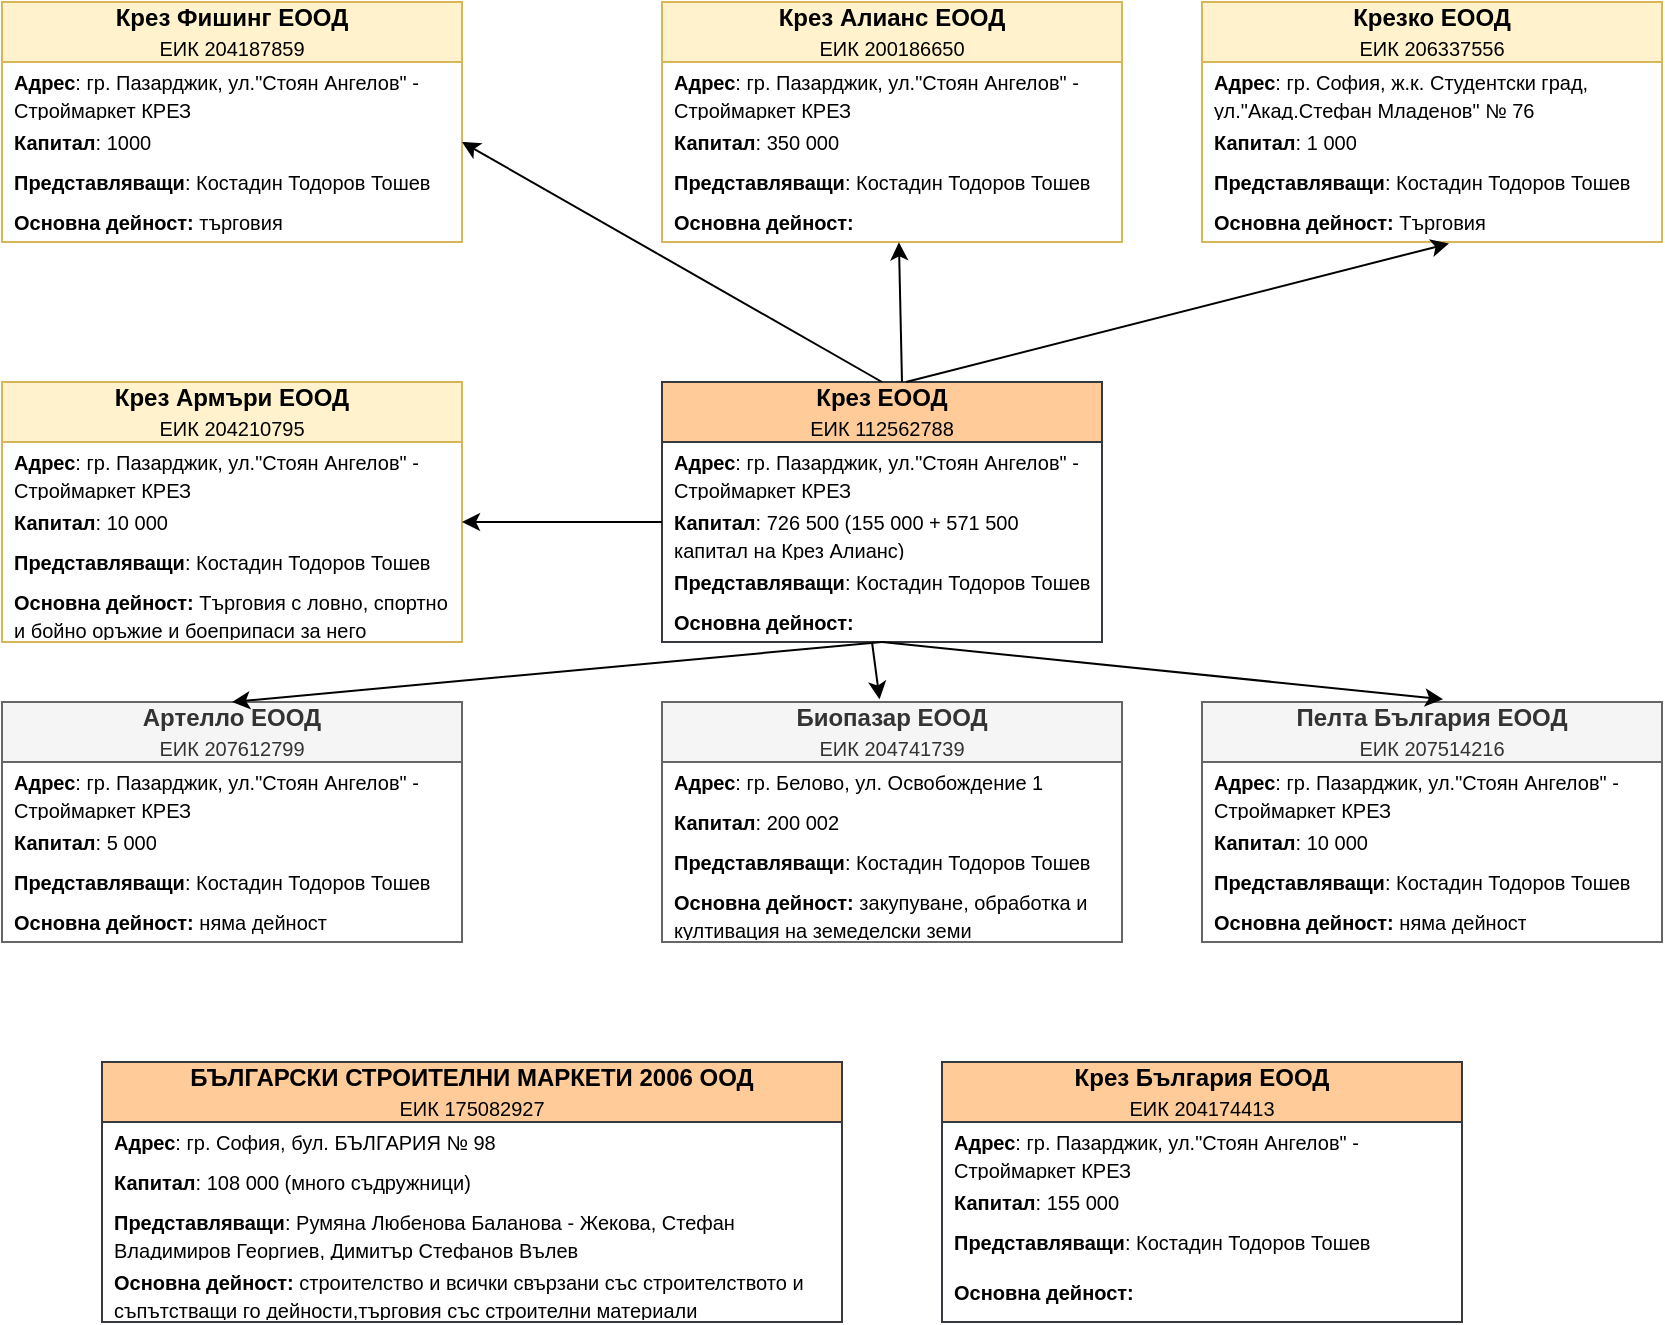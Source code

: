 <mxfile version="26.1.1">
  <diagram name="Page-1" id="stBWmDPy4Tt8ZAz3WzSM">
    <mxGraphModel dx="1141" dy="1794" grid="1" gridSize="10" guides="1" tooltips="1" connect="1" arrows="1" fold="1" page="1" pageScale="1" pageWidth="850" pageHeight="1100" math="0" shadow="0">
      <root>
        <mxCell id="0" />
        <mxCell id="1" parent="0" />
        <mxCell id="3y04S-a0-anMxjT8K6NH-4" value="&lt;font&gt;&lt;font style=&quot;&quot;&gt;&lt;b style=&quot;&quot;&gt;Крез ЕООД &lt;/b&gt;&lt;/font&gt;&lt;br&gt;&lt;font style=&quot;font-size: 10px;&quot;&gt;ЕИК&amp;nbsp;112562788&lt;/font&gt;&lt;/font&gt;" style="swimlane;fontStyle=0;childLayout=stackLayout;horizontal=1;startSize=30;horizontalStack=0;resizeParent=1;resizeParentMax=0;resizeLast=0;collapsible=1;marginBottom=0;whiteSpace=wrap;html=1;fillColor=#ffcc99;strokeColor=#36393d;" vertex="1" parent="1">
          <mxGeometry x="340" width="220" height="130" as="geometry" />
        </mxCell>
        <mxCell id="3y04S-a0-anMxjT8K6NH-5" value="&lt;font style=&quot;font-size: 10px;&quot;&gt;&lt;b&gt;Адрес&lt;/b&gt;:&amp;nbsp;&lt;span style=&quot;background-color: transparent;&quot;&gt;гр. Пазарджик,&amp;nbsp;&lt;/span&gt;&lt;span style=&quot;background-color: transparent; color: light-dark(rgb(0, 0, 0), rgb(255, 255, 255));&quot;&gt;ул.&quot;Стоян Ангелов&quot; - Строймаркет КРЕЗ&lt;/span&gt;&lt;/font&gt;" style="text;strokeColor=none;fillColor=none;align=left;verticalAlign=middle;spacingLeft=4;spacingRight=4;overflow=hidden;points=[[0,0.5],[1,0.5]];portConstraint=eastwest;rotatable=0;whiteSpace=wrap;html=1;" vertex="1" parent="3y04S-a0-anMxjT8K6NH-4">
          <mxGeometry y="30" width="220" height="30" as="geometry" />
        </mxCell>
        <mxCell id="3y04S-a0-anMxjT8K6NH-6" value="&lt;font style=&quot;font-size: 10px;&quot;&gt;&lt;b&gt;Капитал&lt;/b&gt;:&amp;nbsp;726 500 (155 000 + 571 500 капитал на Крез Алианс)&lt;/font&gt;" style="text;strokeColor=none;fillColor=none;align=left;verticalAlign=middle;spacingLeft=4;spacingRight=4;overflow=hidden;points=[[0,0.5],[1,0.5]];portConstraint=eastwest;rotatable=0;whiteSpace=wrap;html=1;" vertex="1" parent="3y04S-a0-anMxjT8K6NH-4">
          <mxGeometry y="60" width="220" height="30" as="geometry" />
        </mxCell>
        <mxCell id="3y04S-a0-anMxjT8K6NH-7" value="&lt;font style=&quot;font-size: 10px;&quot;&gt;&lt;b&gt;Представляващи&lt;/b&gt;:&amp;nbsp;Костадин Тодоров Тошев&lt;/font&gt;" style="text;strokeColor=none;fillColor=none;align=left;verticalAlign=middle;spacingLeft=4;spacingRight=4;overflow=hidden;points=[[0,0.5],[1,0.5]];portConstraint=eastwest;rotatable=0;whiteSpace=wrap;html=1;" vertex="1" parent="3y04S-a0-anMxjT8K6NH-4">
          <mxGeometry y="90" width="220" height="20" as="geometry" />
        </mxCell>
        <mxCell id="3y04S-a0-anMxjT8K6NH-8" value="&lt;font style=&quot;font-size: 10px;&quot;&gt;&lt;b&gt;Основна дейност:&lt;/b&gt;&lt;/font&gt;" style="text;strokeColor=none;fillColor=none;align=left;verticalAlign=middle;spacingLeft=4;spacingRight=4;overflow=hidden;points=[[0,0.5],[1,0.5]];portConstraint=eastwest;rotatable=0;whiteSpace=wrap;html=1;" vertex="1" parent="3y04S-a0-anMxjT8K6NH-4">
          <mxGeometry y="110" width="220" height="20" as="geometry" />
        </mxCell>
        <mxCell id="3y04S-a0-anMxjT8K6NH-24" value="&lt;font&gt;&lt;b&gt;Крез Армъри ЕООД&lt;/b&gt;&lt;br&gt;&lt;font style=&quot;font-size: 10px;&quot;&gt;ЕИК&amp;nbsp;204210795&lt;/font&gt;&lt;/font&gt;" style="swimlane;fontStyle=0;childLayout=stackLayout;horizontal=1;startSize=30;horizontalStack=0;resizeParent=1;resizeParentMax=0;resizeLast=0;collapsible=1;marginBottom=0;whiteSpace=wrap;html=1;fillColor=#fff2cc;strokeColor=#d6b656;" vertex="1" parent="1">
          <mxGeometry x="10" width="230" height="130" as="geometry" />
        </mxCell>
        <mxCell id="3y04S-a0-anMxjT8K6NH-25" value="&lt;font style=&quot;font-size: 10px;&quot;&gt;&lt;b&gt;Адрес&lt;/b&gt;:&amp;nbsp;&lt;span style=&quot;background-color: transparent;&quot;&gt;гр. Пазарджик,&amp;nbsp;&lt;/span&gt;&lt;span style=&quot;background-color: transparent; color: light-dark(rgb(0, 0, 0), rgb(255, 255, 255));&quot;&gt;ул.&quot;Стоян Ангелов&quot; - Строймаркет КРЕЗ&lt;/span&gt;&lt;/font&gt;" style="text;strokeColor=none;fillColor=none;align=left;verticalAlign=middle;spacingLeft=4;spacingRight=4;overflow=hidden;points=[[0,0.5],[1,0.5]];portConstraint=eastwest;rotatable=0;whiteSpace=wrap;html=1;" vertex="1" parent="3y04S-a0-anMxjT8K6NH-24">
          <mxGeometry y="30" width="230" height="30" as="geometry" />
        </mxCell>
        <mxCell id="3y04S-a0-anMxjT8K6NH-26" value="&lt;font style=&quot;font-size: 10px;&quot;&gt;&lt;b&gt;Капитал&lt;/b&gt;: 10 000&lt;/font&gt;" style="text;strokeColor=none;fillColor=none;align=left;verticalAlign=middle;spacingLeft=4;spacingRight=4;overflow=hidden;points=[[0,0.5],[1,0.5]];portConstraint=eastwest;rotatable=0;whiteSpace=wrap;html=1;" vertex="1" parent="3y04S-a0-anMxjT8K6NH-24">
          <mxGeometry y="60" width="230" height="20" as="geometry" />
        </mxCell>
        <mxCell id="3y04S-a0-anMxjT8K6NH-27" value="&lt;font style=&quot;font-size: 10px;&quot;&gt;&lt;b&gt;Представляващи&lt;/b&gt;:&amp;nbsp;Костадин Тодоров Тошев&lt;/font&gt;" style="text;strokeColor=none;fillColor=none;align=left;verticalAlign=middle;spacingLeft=4;spacingRight=4;overflow=hidden;points=[[0,0.5],[1,0.5]];portConstraint=eastwest;rotatable=0;whiteSpace=wrap;html=1;" vertex="1" parent="3y04S-a0-anMxjT8K6NH-24">
          <mxGeometry y="80" width="230" height="20" as="geometry" />
        </mxCell>
        <mxCell id="3y04S-a0-anMxjT8K6NH-28" value="&lt;font style=&quot;font-size: 10px;&quot;&gt;&lt;b&gt;Основна дейност:&lt;/b&gt;&amp;nbsp;&lt;/font&gt;&lt;span style=&quot;font-size: 10px;&quot;&gt;Търговия с ловно, спортно и бойно оръжие и боеприпаси за него&lt;/span&gt;" style="text;strokeColor=none;fillColor=none;align=left;verticalAlign=middle;spacingLeft=4;spacingRight=4;overflow=hidden;points=[[0,0.5],[1,0.5]];portConstraint=eastwest;rotatable=0;whiteSpace=wrap;html=1;" vertex="1" parent="3y04S-a0-anMxjT8K6NH-24">
          <mxGeometry y="100" width="230" height="30" as="geometry" />
        </mxCell>
        <mxCell id="3y04S-a0-anMxjT8K6NH-30" value="" style="endArrow=classic;html=1;rounded=0;exitX=0;exitY=0.333;exitDx=0;exitDy=0;exitPerimeter=0;entryX=1;entryY=0.5;entryDx=0;entryDy=0;" edge="1" parent="1" source="3y04S-a0-anMxjT8K6NH-6" target="3y04S-a0-anMxjT8K6NH-26">
          <mxGeometry width="50" height="50" relative="1" as="geometry">
            <mxPoint x="140" y="275" as="sourcePoint" />
            <mxPoint x="140" y="315" as="targetPoint" />
          </mxGeometry>
        </mxCell>
        <mxCell id="3y04S-a0-anMxjT8K6NH-31" value="&lt;font&gt;&lt;b&gt;Крез Фишинг ЕООД&lt;/b&gt;&lt;br&gt;&lt;font style=&quot;font-size: 10px;&quot;&gt;ЕИК&amp;nbsp;204187859&lt;/font&gt;&lt;/font&gt;" style="swimlane;fontStyle=0;childLayout=stackLayout;horizontal=1;startSize=30;horizontalStack=0;resizeParent=1;resizeParentMax=0;resizeLast=0;collapsible=1;marginBottom=0;whiteSpace=wrap;html=1;fillColor=#fff2cc;strokeColor=#d6b656;" vertex="1" parent="1">
          <mxGeometry x="10" y="-190" width="230" height="120" as="geometry" />
        </mxCell>
        <mxCell id="3y04S-a0-anMxjT8K6NH-32" value="&lt;font style=&quot;font-size: 10px;&quot;&gt;&lt;b&gt;Адрес&lt;/b&gt;:&amp;nbsp;&lt;span style=&quot;background-color: transparent;&quot;&gt;гр. Пазарджик,&amp;nbsp;&lt;/span&gt;&lt;span style=&quot;background-color: transparent; color: light-dark(rgb(0, 0, 0), rgb(255, 255, 255));&quot;&gt;ул.&quot;Стоян Ангелов&quot; - Строймаркет КРЕЗ&lt;/span&gt;&lt;/font&gt;" style="text;strokeColor=none;fillColor=none;align=left;verticalAlign=middle;spacingLeft=4;spacingRight=4;overflow=hidden;points=[[0,0.5],[1,0.5]];portConstraint=eastwest;rotatable=0;whiteSpace=wrap;html=1;" vertex="1" parent="3y04S-a0-anMxjT8K6NH-31">
          <mxGeometry y="30" width="230" height="30" as="geometry" />
        </mxCell>
        <mxCell id="3y04S-a0-anMxjT8K6NH-33" value="&lt;font style=&quot;font-size: 10px;&quot;&gt;&lt;b&gt;Капитал&lt;/b&gt;: 1000&lt;/font&gt;" style="text;strokeColor=none;fillColor=none;align=left;verticalAlign=middle;spacingLeft=4;spacingRight=4;overflow=hidden;points=[[0,0.5],[1,0.5]];portConstraint=eastwest;rotatable=0;whiteSpace=wrap;html=1;" vertex="1" parent="3y04S-a0-anMxjT8K6NH-31">
          <mxGeometry y="60" width="230" height="20" as="geometry" />
        </mxCell>
        <mxCell id="3y04S-a0-anMxjT8K6NH-34" value="&lt;font style=&quot;font-size: 10px;&quot;&gt;&lt;b&gt;Представляващи&lt;/b&gt;:&amp;nbsp;Костадин Тодоров Тошев&lt;/font&gt;" style="text;strokeColor=none;fillColor=none;align=left;verticalAlign=middle;spacingLeft=4;spacingRight=4;overflow=hidden;points=[[0,0.5],[1,0.5]];portConstraint=eastwest;rotatable=0;whiteSpace=wrap;html=1;" vertex="1" parent="3y04S-a0-anMxjT8K6NH-31">
          <mxGeometry y="80" width="230" height="20" as="geometry" />
        </mxCell>
        <mxCell id="3y04S-a0-anMxjT8K6NH-35" value="&lt;font style=&quot;font-size: 10px;&quot;&gt;&lt;b&gt;Основна дейност:&lt;/b&gt;&amp;nbsp;търговия&lt;/font&gt;" style="text;strokeColor=none;fillColor=none;align=left;verticalAlign=middle;spacingLeft=4;spacingRight=4;overflow=hidden;points=[[0,0.5],[1,0.5]];portConstraint=eastwest;rotatable=0;whiteSpace=wrap;html=1;" vertex="1" parent="3y04S-a0-anMxjT8K6NH-31">
          <mxGeometry y="100" width="230" height="20" as="geometry" />
        </mxCell>
        <mxCell id="3y04S-a0-anMxjT8K6NH-36" value="" style="endArrow=classic;html=1;rounded=0;exitX=0.5;exitY=0;exitDx=0;exitDy=0;entryX=1;entryY=0.5;entryDx=0;entryDy=0;" edge="1" parent="1" source="3y04S-a0-anMxjT8K6NH-4" target="3y04S-a0-anMxjT8K6NH-33">
          <mxGeometry width="50" height="50" relative="1" as="geometry">
            <mxPoint x="450" y="-50" as="sourcePoint" />
            <mxPoint x="350" y="-50" as="targetPoint" />
          </mxGeometry>
        </mxCell>
        <mxCell id="3y04S-a0-anMxjT8K6NH-37" value="&lt;font&gt;&lt;b&gt;Крез Алианс ЕООД&lt;/b&gt;&lt;br&gt;&lt;font style=&quot;font-size: 10px;&quot;&gt;ЕИК&amp;nbsp;200186650&lt;/font&gt;&lt;/font&gt;" style="swimlane;fontStyle=0;childLayout=stackLayout;horizontal=1;startSize=30;horizontalStack=0;resizeParent=1;resizeParentMax=0;resizeLast=0;collapsible=1;marginBottom=0;whiteSpace=wrap;html=1;fillColor=#fff2cc;strokeColor=#d6b656;" vertex="1" parent="1">
          <mxGeometry x="340" y="-190" width="230" height="120" as="geometry" />
        </mxCell>
        <mxCell id="3y04S-a0-anMxjT8K6NH-38" value="&lt;font style=&quot;font-size: 10px;&quot;&gt;&lt;b&gt;Адрес&lt;/b&gt;:&amp;nbsp;&lt;span style=&quot;background-color: transparent;&quot;&gt;гр. Пазарджик,&amp;nbsp;&lt;/span&gt;&lt;span style=&quot;background-color: transparent; color: light-dark(rgb(0, 0, 0), rgb(255, 255, 255));&quot;&gt;ул.&quot;Стоян Ангелов&quot; - Строймаркет КРЕЗ&lt;/span&gt;&lt;/font&gt;" style="text;strokeColor=none;fillColor=none;align=left;verticalAlign=middle;spacingLeft=4;spacingRight=4;overflow=hidden;points=[[0,0.5],[1,0.5]];portConstraint=eastwest;rotatable=0;whiteSpace=wrap;html=1;" vertex="1" parent="3y04S-a0-anMxjT8K6NH-37">
          <mxGeometry y="30" width="230" height="30" as="geometry" />
        </mxCell>
        <mxCell id="3y04S-a0-anMxjT8K6NH-39" value="&lt;font style=&quot;font-size: 10px;&quot;&gt;&lt;b&gt;Капитал&lt;/b&gt;: 350 000&lt;/font&gt;" style="text;strokeColor=none;fillColor=none;align=left;verticalAlign=middle;spacingLeft=4;spacingRight=4;overflow=hidden;points=[[0,0.5],[1,0.5]];portConstraint=eastwest;rotatable=0;whiteSpace=wrap;html=1;" vertex="1" parent="3y04S-a0-anMxjT8K6NH-37">
          <mxGeometry y="60" width="230" height="20" as="geometry" />
        </mxCell>
        <mxCell id="3y04S-a0-anMxjT8K6NH-40" value="&lt;font style=&quot;font-size: 10px;&quot;&gt;&lt;b&gt;Представляващи&lt;/b&gt;:&amp;nbsp;Костадин Тодоров Тошев&lt;/font&gt;" style="text;strokeColor=none;fillColor=none;align=left;verticalAlign=middle;spacingLeft=4;spacingRight=4;overflow=hidden;points=[[0,0.5],[1,0.5]];portConstraint=eastwest;rotatable=0;whiteSpace=wrap;html=1;" vertex="1" parent="3y04S-a0-anMxjT8K6NH-37">
          <mxGeometry y="80" width="230" height="20" as="geometry" />
        </mxCell>
        <mxCell id="3y04S-a0-anMxjT8K6NH-41" value="&lt;font style=&quot;font-size: 10px;&quot;&gt;&lt;b&gt;Основна дейност:&lt;/b&gt;&amp;nbsp;&lt;/font&gt;" style="text;strokeColor=none;fillColor=none;align=left;verticalAlign=middle;spacingLeft=4;spacingRight=4;overflow=hidden;points=[[0,0.5],[1,0.5]];portConstraint=eastwest;rotatable=0;whiteSpace=wrap;html=1;" vertex="1" parent="3y04S-a0-anMxjT8K6NH-37">
          <mxGeometry y="100" width="230" height="20" as="geometry" />
        </mxCell>
        <mxCell id="3y04S-a0-anMxjT8K6NH-42" value="" style="endArrow=classic;html=1;rounded=0;exitX=0.5;exitY=0;exitDx=0;exitDy=0;entryX=0.515;entryY=1.008;entryDx=0;entryDy=0;entryPerimeter=0;" edge="1" parent="1" target="3y04S-a0-anMxjT8K6NH-41">
          <mxGeometry width="50" height="50" relative="1" as="geometry">
            <mxPoint x="460" as="sourcePoint" />
            <mxPoint x="250" y="-120" as="targetPoint" />
          </mxGeometry>
        </mxCell>
        <mxCell id="3y04S-a0-anMxjT8K6NH-43" value="&lt;font&gt;&lt;b&gt;Крезко ЕООД&lt;/b&gt;&lt;br&gt;&lt;font style=&quot;font-size: 10px;&quot;&gt;ЕИК&amp;nbsp;206337556&lt;/font&gt;&lt;/font&gt;" style="swimlane;fontStyle=0;childLayout=stackLayout;horizontal=1;startSize=30;horizontalStack=0;resizeParent=1;resizeParentMax=0;resizeLast=0;collapsible=1;marginBottom=0;whiteSpace=wrap;html=1;fillColor=#fff2cc;strokeColor=#d6b656;" vertex="1" parent="1">
          <mxGeometry x="610" y="-190" width="230" height="120" as="geometry" />
        </mxCell>
        <mxCell id="3y04S-a0-anMxjT8K6NH-44" value="&lt;font style=&quot;font-size: 10px;&quot;&gt;&lt;b&gt;Адрес&lt;/b&gt;:&amp;nbsp;&lt;/font&gt;&lt;span style=&quot;background-color: transparent; font-size: 10px;&quot;&gt;гр. София,&amp;nbsp;&lt;/span&gt;&lt;span style=&quot;font-size: 10px; background-color: transparent; color: light-dark(rgb(0, 0, 0), rgb(255, 255, 255));&quot;&gt;ж.к. Студентски град, ул.&quot;Акад.Стефан Младенов&quot; № 76&lt;/span&gt;" style="text;strokeColor=none;fillColor=none;align=left;verticalAlign=middle;spacingLeft=4;spacingRight=4;overflow=hidden;points=[[0,0.5],[1,0.5]];portConstraint=eastwest;rotatable=0;whiteSpace=wrap;html=1;" vertex="1" parent="3y04S-a0-anMxjT8K6NH-43">
          <mxGeometry y="30" width="230" height="30" as="geometry" />
        </mxCell>
        <mxCell id="3y04S-a0-anMxjT8K6NH-45" value="&lt;font style=&quot;font-size: 10px;&quot;&gt;&lt;b&gt;Капитал&lt;/b&gt;: 1 000&lt;/font&gt;" style="text;strokeColor=none;fillColor=none;align=left;verticalAlign=middle;spacingLeft=4;spacingRight=4;overflow=hidden;points=[[0,0.5],[1,0.5]];portConstraint=eastwest;rotatable=0;whiteSpace=wrap;html=1;" vertex="1" parent="3y04S-a0-anMxjT8K6NH-43">
          <mxGeometry y="60" width="230" height="20" as="geometry" />
        </mxCell>
        <mxCell id="3y04S-a0-anMxjT8K6NH-46" value="&lt;font style=&quot;font-size: 10px;&quot;&gt;&lt;b&gt;Представляващи&lt;/b&gt;:&amp;nbsp;Костадин Тодоров Тошев&lt;/font&gt;" style="text;strokeColor=none;fillColor=none;align=left;verticalAlign=middle;spacingLeft=4;spacingRight=4;overflow=hidden;points=[[0,0.5],[1,0.5]];portConstraint=eastwest;rotatable=0;whiteSpace=wrap;html=1;" vertex="1" parent="3y04S-a0-anMxjT8K6NH-43">
          <mxGeometry y="80" width="230" height="20" as="geometry" />
        </mxCell>
        <mxCell id="3y04S-a0-anMxjT8K6NH-47" value="&lt;font style=&quot;font-size: 10px;&quot;&gt;&lt;b&gt;Основна дейност:&lt;/b&gt;&amp;nbsp;Търговия&amp;nbsp;&lt;/font&gt;" style="text;strokeColor=none;fillColor=none;align=left;verticalAlign=middle;spacingLeft=4;spacingRight=4;overflow=hidden;points=[[0,0.5],[1,0.5]];portConstraint=eastwest;rotatable=0;whiteSpace=wrap;html=1;" vertex="1" parent="3y04S-a0-anMxjT8K6NH-43">
          <mxGeometry y="100" width="230" height="20" as="geometry" />
        </mxCell>
        <mxCell id="3y04S-a0-anMxjT8K6NH-48" value="" style="endArrow=classic;html=1;rounded=0;exitX=0.5;exitY=0;exitDx=0;exitDy=0;entryX=0.537;entryY=1.038;entryDx=0;entryDy=0;entryPerimeter=0;" edge="1" parent="1" target="3y04S-a0-anMxjT8K6NH-47">
          <mxGeometry width="50" height="50" relative="1" as="geometry">
            <mxPoint x="462" as="sourcePoint" />
            <mxPoint x="460" y="-70" as="targetPoint" />
          </mxGeometry>
        </mxCell>
        <mxCell id="3y04S-a0-anMxjT8K6NH-49" value="&lt;font&gt;&lt;b&gt;Артелло ЕООД&lt;/b&gt;&lt;br&gt;&lt;font style=&quot;font-size: 10px;&quot;&gt;ЕИК&amp;nbsp;207612799&lt;/font&gt;&lt;/font&gt;" style="swimlane;fontStyle=0;childLayout=stackLayout;horizontal=1;startSize=30;horizontalStack=0;resizeParent=1;resizeParentMax=0;resizeLast=0;collapsible=1;marginBottom=0;whiteSpace=wrap;html=1;fillColor=#f5f5f5;strokeColor=#666666;fontColor=#333333;" vertex="1" parent="1">
          <mxGeometry x="10" y="160" width="230" height="120" as="geometry" />
        </mxCell>
        <mxCell id="3y04S-a0-anMxjT8K6NH-50" value="&lt;font style=&quot;font-size: 10px;&quot;&gt;&lt;b&gt;Адрес&lt;/b&gt;:&amp;nbsp;&lt;/font&gt;&lt;span style=&quot;font-size: 10px; background-color: transparent;&quot;&gt;гр. Пазарджик,&amp;nbsp;&lt;/span&gt;&lt;span style=&quot;color: light-dark(rgb(0, 0, 0), rgb(255, 255, 255)); font-size: 10px; background-color: transparent;&quot;&gt;ул.&quot;Стоян Ангелов&quot; - Строймаркет КРЕЗ&lt;/span&gt;" style="text;strokeColor=none;fillColor=none;align=left;verticalAlign=middle;spacingLeft=4;spacingRight=4;overflow=hidden;points=[[0,0.5],[1,0.5]];portConstraint=eastwest;rotatable=0;whiteSpace=wrap;html=1;" vertex="1" parent="3y04S-a0-anMxjT8K6NH-49">
          <mxGeometry y="30" width="230" height="30" as="geometry" />
        </mxCell>
        <mxCell id="3y04S-a0-anMxjT8K6NH-51" value="&lt;font style=&quot;font-size: 10px;&quot;&gt;&lt;b&gt;Капитал&lt;/b&gt;: 5 000&lt;/font&gt;" style="text;strokeColor=none;fillColor=none;align=left;verticalAlign=middle;spacingLeft=4;spacingRight=4;overflow=hidden;points=[[0,0.5],[1,0.5]];portConstraint=eastwest;rotatable=0;whiteSpace=wrap;html=1;" vertex="1" parent="3y04S-a0-anMxjT8K6NH-49">
          <mxGeometry y="60" width="230" height="20" as="geometry" />
        </mxCell>
        <mxCell id="3y04S-a0-anMxjT8K6NH-52" value="&lt;font style=&quot;font-size: 10px;&quot;&gt;&lt;b&gt;Представляващи&lt;/b&gt;:&amp;nbsp;Костадин Тодоров Тошев&lt;/font&gt;" style="text;strokeColor=none;fillColor=none;align=left;verticalAlign=middle;spacingLeft=4;spacingRight=4;overflow=hidden;points=[[0,0.5],[1,0.5]];portConstraint=eastwest;rotatable=0;whiteSpace=wrap;html=1;" vertex="1" parent="3y04S-a0-anMxjT8K6NH-49">
          <mxGeometry y="80" width="230" height="20" as="geometry" />
        </mxCell>
        <mxCell id="3y04S-a0-anMxjT8K6NH-53" value="&lt;font style=&quot;font-size: 10px;&quot;&gt;&lt;b&gt;Основна дейност:&lt;/b&gt;&amp;nbsp;няма дейност&amp;nbsp;&lt;/font&gt;" style="text;strokeColor=none;fillColor=none;align=left;verticalAlign=middle;spacingLeft=4;spacingRight=4;overflow=hidden;points=[[0,0.5],[1,0.5]];portConstraint=eastwest;rotatable=0;whiteSpace=wrap;html=1;" vertex="1" parent="3y04S-a0-anMxjT8K6NH-49">
          <mxGeometry y="100" width="230" height="20" as="geometry" />
        </mxCell>
        <mxCell id="3y04S-a0-anMxjT8K6NH-54" value="&lt;font&gt;&lt;b&gt;Биопазар ЕООД&lt;/b&gt;&lt;br&gt;&lt;font style=&quot;font-size: 10px;&quot;&gt;ЕИК&amp;nbsp;204741739&lt;/font&gt;&lt;/font&gt;" style="swimlane;fontStyle=0;childLayout=stackLayout;horizontal=1;startSize=30;horizontalStack=0;resizeParent=1;resizeParentMax=0;resizeLast=0;collapsible=1;marginBottom=0;whiteSpace=wrap;html=1;fillColor=#f5f5f5;strokeColor=#666666;fontColor=#333333;" vertex="1" parent="1">
          <mxGeometry x="340" y="160" width="230" height="120" as="geometry" />
        </mxCell>
        <mxCell id="3y04S-a0-anMxjT8K6NH-55" value="&lt;font style=&quot;font-size: 10px;&quot;&gt;&lt;b&gt;Адрес&lt;/b&gt;:&amp;nbsp;&lt;/font&gt;&lt;span style=&quot;background-color: transparent; font-size: 10px;&quot;&gt;гр. Белово,&lt;/span&gt;&lt;span style=&quot;font-size: 10px; background-color: transparent; color: light-dark(rgb(0, 0, 0), rgb(255, 255, 255));&quot;&gt;&amp;nbsp;ул. Освобождение 1&lt;/span&gt;" style="text;strokeColor=none;fillColor=none;align=left;verticalAlign=middle;spacingLeft=4;spacingRight=4;overflow=hidden;points=[[0,0.5],[1,0.5]];portConstraint=eastwest;rotatable=0;whiteSpace=wrap;html=1;" vertex="1" parent="3y04S-a0-anMxjT8K6NH-54">
          <mxGeometry y="30" width="230" height="20" as="geometry" />
        </mxCell>
        <mxCell id="3y04S-a0-anMxjT8K6NH-56" value="&lt;font style=&quot;font-size: 10px;&quot;&gt;&lt;b&gt;Капитал&lt;/b&gt;: 200 002&lt;/font&gt;" style="text;strokeColor=none;fillColor=none;align=left;verticalAlign=middle;spacingLeft=4;spacingRight=4;overflow=hidden;points=[[0,0.5],[1,0.5]];portConstraint=eastwest;rotatable=0;whiteSpace=wrap;html=1;" vertex="1" parent="3y04S-a0-anMxjT8K6NH-54">
          <mxGeometry y="50" width="230" height="20" as="geometry" />
        </mxCell>
        <mxCell id="3y04S-a0-anMxjT8K6NH-57" value="&lt;font style=&quot;font-size: 10px;&quot;&gt;&lt;b&gt;Представляващи&lt;/b&gt;:&amp;nbsp;Костадин Тодоров Тошев&lt;/font&gt;" style="text;strokeColor=none;fillColor=none;align=left;verticalAlign=middle;spacingLeft=4;spacingRight=4;overflow=hidden;points=[[0,0.5],[1,0.5]];portConstraint=eastwest;rotatable=0;whiteSpace=wrap;html=1;" vertex="1" parent="3y04S-a0-anMxjT8K6NH-54">
          <mxGeometry y="70" width="230" height="20" as="geometry" />
        </mxCell>
        <mxCell id="3y04S-a0-anMxjT8K6NH-58" value="&lt;font style=&quot;font-size: 10px;&quot;&gt;&lt;b&gt;Основна дейност:&lt;/b&gt;&amp;nbsp;&lt;/font&gt;&lt;span style=&quot;font-size: 10px;&quot;&gt;закупуване, обработка и култивация на земеделски земи&lt;/span&gt;" style="text;strokeColor=none;fillColor=none;align=left;verticalAlign=middle;spacingLeft=4;spacingRight=4;overflow=hidden;points=[[0,0.5],[1,0.5]];portConstraint=eastwest;rotatable=0;whiteSpace=wrap;html=1;" vertex="1" parent="3y04S-a0-anMxjT8K6NH-54">
          <mxGeometry y="90" width="230" height="30" as="geometry" />
        </mxCell>
        <mxCell id="3y04S-a0-anMxjT8K6NH-59" value="&lt;font&gt;&lt;b&gt;Пелта България ЕООД&lt;/b&gt;&lt;br&gt;&lt;font style=&quot;font-size: 10px;&quot;&gt;ЕИК&amp;nbsp;207514216&lt;/font&gt;&lt;/font&gt;" style="swimlane;fontStyle=0;childLayout=stackLayout;horizontal=1;startSize=30;horizontalStack=0;resizeParent=1;resizeParentMax=0;resizeLast=0;collapsible=1;marginBottom=0;whiteSpace=wrap;html=1;fillColor=#f5f5f5;strokeColor=#666666;fontColor=#333333;" vertex="1" parent="1">
          <mxGeometry x="610" y="160" width="230" height="120" as="geometry" />
        </mxCell>
        <mxCell id="3y04S-a0-anMxjT8K6NH-60" value="&lt;font style=&quot;font-size: 10px;&quot;&gt;&lt;b&gt;Адрес&lt;/b&gt;:&amp;nbsp;&lt;/font&gt;&lt;span style=&quot;font-size: 10px; background-color: transparent;&quot;&gt;гр. Пазарджик,&amp;nbsp;&lt;/span&gt;&lt;span style=&quot;color: light-dark(rgb(0, 0, 0), rgb(255, 255, 255)); font-size: 10px; background-color: transparent;&quot;&gt;ул.&quot;Стоян Ангелов&quot; - Строймаркет КРЕЗ&lt;/span&gt;" style="text;strokeColor=none;fillColor=none;align=left;verticalAlign=middle;spacingLeft=4;spacingRight=4;overflow=hidden;points=[[0,0.5],[1,0.5]];portConstraint=eastwest;rotatable=0;whiteSpace=wrap;html=1;" vertex="1" parent="3y04S-a0-anMxjT8K6NH-59">
          <mxGeometry y="30" width="230" height="30" as="geometry" />
        </mxCell>
        <mxCell id="3y04S-a0-anMxjT8K6NH-61" value="&lt;font style=&quot;font-size: 10px;&quot;&gt;&lt;b&gt;Капитал&lt;/b&gt;: 10 000&lt;/font&gt;" style="text;strokeColor=none;fillColor=none;align=left;verticalAlign=middle;spacingLeft=4;spacingRight=4;overflow=hidden;points=[[0,0.5],[1,0.5]];portConstraint=eastwest;rotatable=0;whiteSpace=wrap;html=1;" vertex="1" parent="3y04S-a0-anMxjT8K6NH-59">
          <mxGeometry y="60" width="230" height="20" as="geometry" />
        </mxCell>
        <mxCell id="3y04S-a0-anMxjT8K6NH-62" value="&lt;font style=&quot;font-size: 10px;&quot;&gt;&lt;b&gt;Представляващи&lt;/b&gt;:&amp;nbsp;Костадин Тодоров Тошев&lt;/font&gt;" style="text;strokeColor=none;fillColor=none;align=left;verticalAlign=middle;spacingLeft=4;spacingRight=4;overflow=hidden;points=[[0,0.5],[1,0.5]];portConstraint=eastwest;rotatable=0;whiteSpace=wrap;html=1;" vertex="1" parent="3y04S-a0-anMxjT8K6NH-59">
          <mxGeometry y="80" width="230" height="20" as="geometry" />
        </mxCell>
        <mxCell id="3y04S-a0-anMxjT8K6NH-63" value="&lt;font style=&quot;font-size: 10px;&quot;&gt;&lt;b&gt;Основна дейност:&lt;/b&gt;&amp;nbsp;&lt;/font&gt;&lt;span style=&quot;font-size: 10px;&quot;&gt;няма дейност&lt;/span&gt;" style="text;strokeColor=none;fillColor=none;align=left;verticalAlign=middle;spacingLeft=4;spacingRight=4;overflow=hidden;points=[[0,0.5],[1,0.5]];portConstraint=eastwest;rotatable=0;whiteSpace=wrap;html=1;" vertex="1" parent="3y04S-a0-anMxjT8K6NH-59">
          <mxGeometry y="100" width="230" height="20" as="geometry" />
        </mxCell>
        <mxCell id="3y04S-a0-anMxjT8K6NH-64" value="" style="endArrow=classic;html=1;rounded=0;exitX=0;exitY=0.333;exitDx=0;exitDy=0;exitPerimeter=0;entryX=0.5;entryY=0;entryDx=0;entryDy=0;" edge="1" parent="1" target="3y04S-a0-anMxjT8K6NH-49">
          <mxGeometry width="50" height="50" relative="1" as="geometry">
            <mxPoint x="450" y="130" as="sourcePoint" />
            <mxPoint x="350" y="130" as="targetPoint" />
          </mxGeometry>
        </mxCell>
        <mxCell id="3y04S-a0-anMxjT8K6NH-65" value="" style="endArrow=classic;html=1;rounded=0;exitX=0;exitY=0.333;exitDx=0;exitDy=0;exitPerimeter=0;entryX=0.473;entryY=-0.011;entryDx=0;entryDy=0;entryPerimeter=0;" edge="1" parent="1" target="3y04S-a0-anMxjT8K6NH-54">
          <mxGeometry width="50" height="50" relative="1" as="geometry">
            <mxPoint x="445" y="130" as="sourcePoint" />
            <mxPoint x="270" y="190" as="targetPoint" />
          </mxGeometry>
        </mxCell>
        <mxCell id="3y04S-a0-anMxjT8K6NH-66" value="" style="endArrow=classic;html=1;rounded=0;entryX=0.524;entryY=-0.011;entryDx=0;entryDy=0;entryPerimeter=0;" edge="1" parent="1" target="3y04S-a0-anMxjT8K6NH-59">
          <mxGeometry width="50" height="50" relative="1" as="geometry">
            <mxPoint x="450" y="130" as="sourcePoint" />
            <mxPoint x="459" y="169" as="targetPoint" />
          </mxGeometry>
        </mxCell>
        <mxCell id="3y04S-a0-anMxjT8K6NH-67" value="&lt;font&gt;&lt;b&gt;БЪЛГАРСКИ СТРОИТЕЛНИ МАРКЕТИ 2006 ООД&lt;/b&gt;&lt;br&gt;&lt;font style=&quot;font-size: 10px;&quot;&gt;ЕИК&amp;nbsp;175082927&lt;/font&gt;&lt;/font&gt;" style="swimlane;fontStyle=0;childLayout=stackLayout;horizontal=1;startSize=30;horizontalStack=0;resizeParent=1;resizeParentMax=0;resizeLast=0;collapsible=1;marginBottom=0;whiteSpace=wrap;html=1;fillColor=#ffcc99;strokeColor=#36393d;" vertex="1" parent="1">
          <mxGeometry x="60" y="340" width="370" height="130" as="geometry" />
        </mxCell>
        <mxCell id="3y04S-a0-anMxjT8K6NH-68" value="&lt;font style=&quot;font-size: 10px;&quot;&gt;&lt;b&gt;Адрес&lt;/b&gt;:&amp;nbsp;гр. София, бул. БЪЛГАРИЯ № 98&lt;/font&gt;" style="text;strokeColor=none;fillColor=none;align=left;verticalAlign=middle;spacingLeft=4;spacingRight=4;overflow=hidden;points=[[0,0.5],[1,0.5]];portConstraint=eastwest;rotatable=0;whiteSpace=wrap;html=1;" vertex="1" parent="3y04S-a0-anMxjT8K6NH-67">
          <mxGeometry y="30" width="370" height="20" as="geometry" />
        </mxCell>
        <mxCell id="3y04S-a0-anMxjT8K6NH-69" value="&lt;font style=&quot;font-size: 10px;&quot;&gt;&lt;b&gt;Капитал&lt;/b&gt;:&amp;nbsp;108 000 (много съдружници)&lt;/font&gt;" style="text;strokeColor=none;fillColor=none;align=left;verticalAlign=middle;spacingLeft=4;spacingRight=4;overflow=hidden;points=[[0,0.5],[1,0.5]];portConstraint=eastwest;rotatable=0;whiteSpace=wrap;html=1;" vertex="1" parent="3y04S-a0-anMxjT8K6NH-67">
          <mxGeometry y="50" width="370" height="20" as="geometry" />
        </mxCell>
        <mxCell id="3y04S-a0-anMxjT8K6NH-70" value="&lt;font style=&quot;font-size: 10px;&quot;&gt;&lt;b&gt;Представляващи&lt;/b&gt;:&amp;nbsp;Румяна Любенова Баланова - Жекова, Стефан Владимиров Георгиев, Димитър Стефанов Вълев&lt;/font&gt;" style="text;strokeColor=none;fillColor=none;align=left;verticalAlign=middle;spacingLeft=4;spacingRight=4;overflow=hidden;points=[[0,0.5],[1,0.5]];portConstraint=eastwest;rotatable=0;whiteSpace=wrap;html=1;" vertex="1" parent="3y04S-a0-anMxjT8K6NH-67">
          <mxGeometry y="70" width="370" height="30" as="geometry" />
        </mxCell>
        <mxCell id="3y04S-a0-anMxjT8K6NH-71" value="&lt;font style=&quot;font-size: 10px;&quot;&gt;&lt;b&gt;Основна дейност:&amp;nbsp;&lt;/b&gt;&lt;/font&gt;&lt;span style=&quot;font-size: 10px;&quot;&gt;строителство и всички свързани със строителството и съпътстващи го дейности,търговия със строителни материали&lt;/span&gt;" style="text;strokeColor=none;fillColor=none;align=left;verticalAlign=middle;spacingLeft=4;spacingRight=4;overflow=hidden;points=[[0,0.5],[1,0.5]];portConstraint=eastwest;rotatable=0;whiteSpace=wrap;html=1;" vertex="1" parent="3y04S-a0-anMxjT8K6NH-67">
          <mxGeometry y="100" width="370" height="30" as="geometry" />
        </mxCell>
        <mxCell id="3y04S-a0-anMxjT8K6NH-72" value="&lt;font&gt;&lt;font style=&quot;&quot;&gt;&lt;b style=&quot;&quot;&gt;Крез България ЕООД &lt;/b&gt;&lt;/font&gt;&lt;br&gt;&lt;font style=&quot;font-size: 10px;&quot;&gt;ЕИК&amp;nbsp;204174413&lt;/font&gt;&lt;/font&gt;" style="swimlane;fontStyle=0;childLayout=stackLayout;horizontal=1;startSize=30;horizontalStack=0;resizeParent=1;resizeParentMax=0;resizeLast=0;collapsible=1;marginBottom=0;whiteSpace=wrap;html=1;fillColor=#ffcc99;strokeColor=#36393d;" vertex="1" parent="1">
          <mxGeometry x="480" y="340" width="260" height="130" as="geometry" />
        </mxCell>
        <mxCell id="3y04S-a0-anMxjT8K6NH-73" value="&lt;font style=&quot;font-size: 10px;&quot;&gt;&lt;b&gt;Адрес&lt;/b&gt;:&amp;nbsp;&lt;span style=&quot;background-color: transparent;&quot;&gt;гр. Пазарджик,&amp;nbsp;&lt;/span&gt;&lt;span style=&quot;background-color: transparent; color: light-dark(rgb(0, 0, 0), rgb(255, 255, 255));&quot;&gt;ул.&quot;Стоян Ангелов&quot; - Строймаркет КРЕЗ&lt;/span&gt;&lt;/font&gt;" style="text;strokeColor=none;fillColor=none;align=left;verticalAlign=middle;spacingLeft=4;spacingRight=4;overflow=hidden;points=[[0,0.5],[1,0.5]];portConstraint=eastwest;rotatable=0;whiteSpace=wrap;html=1;" vertex="1" parent="3y04S-a0-anMxjT8K6NH-72">
          <mxGeometry y="30" width="260" height="30" as="geometry" />
        </mxCell>
        <mxCell id="3y04S-a0-anMxjT8K6NH-74" value="&lt;font style=&quot;font-size: 10px;&quot;&gt;&lt;b&gt;Капитал&lt;/b&gt;:&amp;nbsp;155 000&lt;/font&gt;" style="text;strokeColor=none;fillColor=none;align=left;verticalAlign=middle;spacingLeft=4;spacingRight=4;overflow=hidden;points=[[0,0.5],[1,0.5]];portConstraint=eastwest;rotatable=0;whiteSpace=wrap;html=1;" vertex="1" parent="3y04S-a0-anMxjT8K6NH-72">
          <mxGeometry y="60" width="260" height="20" as="geometry" />
        </mxCell>
        <mxCell id="3y04S-a0-anMxjT8K6NH-75" value="&lt;font style=&quot;font-size: 10px;&quot;&gt;&lt;b&gt;Представляващи&lt;/b&gt;:&amp;nbsp;Костадин Тодоров Тошев&lt;/font&gt;" style="text;strokeColor=none;fillColor=none;align=left;verticalAlign=middle;spacingLeft=4;spacingRight=4;overflow=hidden;points=[[0,0.5],[1,0.5]];portConstraint=eastwest;rotatable=0;whiteSpace=wrap;html=1;" vertex="1" parent="3y04S-a0-anMxjT8K6NH-72">
          <mxGeometry y="80" width="260" height="20" as="geometry" />
        </mxCell>
        <mxCell id="3y04S-a0-anMxjT8K6NH-76" value="&lt;font style=&quot;font-size: 10px;&quot;&gt;&lt;b&gt;Основна дейност:&lt;/b&gt;&lt;/font&gt;" style="text;strokeColor=none;fillColor=none;align=left;verticalAlign=middle;spacingLeft=4;spacingRight=4;overflow=hidden;points=[[0,0.5],[1,0.5]];portConstraint=eastwest;rotatable=0;whiteSpace=wrap;html=1;" vertex="1" parent="3y04S-a0-anMxjT8K6NH-72">
          <mxGeometry y="100" width="260" height="30" as="geometry" />
        </mxCell>
      </root>
    </mxGraphModel>
  </diagram>
</mxfile>
